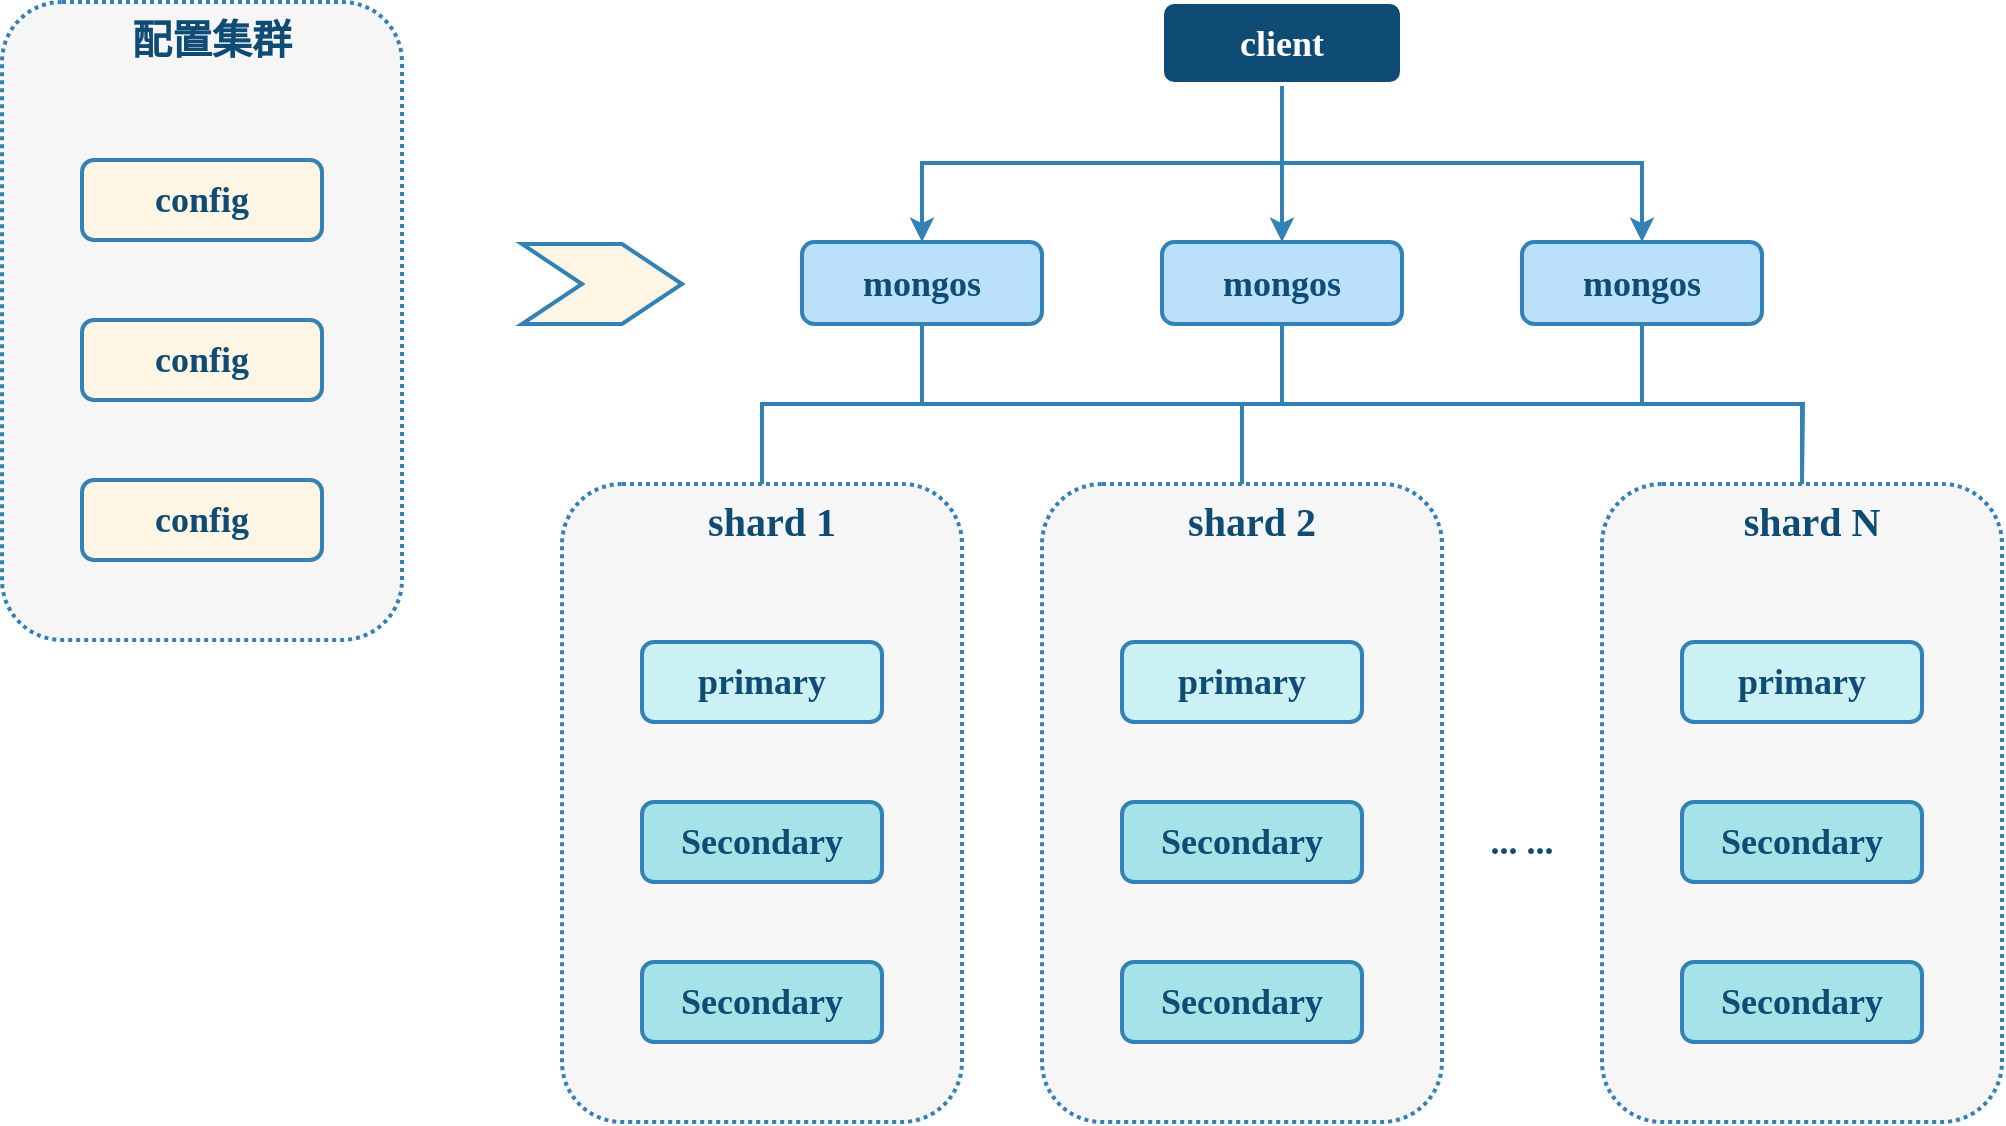 <mxfile compressed="true" version="27.0.9" pages="2"><diagram id="T8LRyA6OH0pvgJejiyML" name="复制/分区架构"><mxGraphModel dx="1213" dy="828" grid="1" gridSize="10" guides="1" tooltips="1" connect="1" arrows="1" fold="1" page="1" pageScale="1" pageWidth="1654" pageHeight="1169" math="0" shadow="0"><root><mxCell id="0"/><mxCell id="1" parent="0"/><mxCell id="1Qmw52Iaw6_vGOLpBFEt-31" value="shard N" style="rounded=1;whiteSpace=wrap;html=1;strokeColor=#3282B8;fillColor=#F6F6F6;fontFamily=Comic Sans MS;fontStyle=1;container=0;fontColor=#0F4C75;shadow=0;fontSize=20;strokeWidth=2;dashed=1;dashPattern=1 1;align=center;verticalAlign=top;spacingLeft=10;" parent="1" vertex="1"><mxGeometry x="1240" y="481" width="200" height="319" as="geometry"/></mxCell><mxCell id="1Qmw52Iaw6_vGOLpBFEt-30" value="shard 2" style="rounded=1;whiteSpace=wrap;html=1;strokeColor=#3282B8;fillColor=#F6F6F6;fontFamily=Comic Sans MS;fontStyle=1;container=0;fontColor=#0F4C75;shadow=0;fontSize=20;strokeWidth=2;dashed=1;dashPattern=1 1;align=center;verticalAlign=top;spacingLeft=10;" parent="1" vertex="1"><mxGeometry x="960" y="481" width="200" height="319" as="geometry"/></mxCell><mxCell id="1Qmw52Iaw6_vGOLpBFEt-29" value="shard 1" style="rounded=1;whiteSpace=wrap;html=1;strokeColor=#3282B8;fillColor=#F6F6F6;fontFamily=Comic Sans MS;fontStyle=1;container=0;fontColor=#0F4C75;shadow=0;fontSize=20;strokeWidth=2;dashed=1;dashPattern=1 1;align=center;verticalAlign=top;spacingLeft=10;" parent="1" vertex="1"><mxGeometry x="720" y="481" width="200" height="319" as="geometry"/></mxCell><mxCell id="1Qmw52Iaw6_vGOLpBFEt-6" value="&lt;div&gt;primary&lt;/div&gt;" style="rounded=1;whiteSpace=wrap;html=1;fontFamily=Comic Sans MS;fontStyle=1;labelBackgroundColor=none;fillColor=#CBF1F5;strokeColor=#3282B8;fontColor=#0F4C75;shadow=0;container=0;fontSize=18;verticalAlign=middle;strokeWidth=2;" parent="1" vertex="1"><mxGeometry x="760" y="560" width="120" height="40" as="geometry"/></mxCell><mxCell id="1Qmw52Iaw6_vGOLpBFEt-7" value="Secondary" style="rounded=1;whiteSpace=wrap;html=1;fontFamily=Comic Sans MS;fontStyle=1;labelBackgroundColor=none;fillColor=#A6E3E9;strokeColor=#3282B8;fontColor=#0F4C75;shadow=0;container=0;fontSize=18;verticalAlign=middle;strokeWidth=2;" parent="1" vertex="1"><mxGeometry x="760" y="640" width="120" height="40" as="geometry"/></mxCell><mxCell id="1Qmw52Iaw6_vGOLpBFEt-8" value="&lt;div&gt;Secondary&lt;/div&gt;" style="rounded=1;whiteSpace=wrap;html=1;fontFamily=Comic Sans MS;fontStyle=1;labelBackgroundColor=none;fillColor=#A6E3E9;strokeColor=#3282B8;fontColor=#0F4C75;shadow=0;container=0;fontSize=18;verticalAlign=middle;strokeWidth=2;" parent="1" vertex="1"><mxGeometry x="760" y="720" width="120" height="40" as="geometry"/></mxCell><mxCell id="1Qmw52Iaw6_vGOLpBFEt-9" value="primary" style="rounded=1;whiteSpace=wrap;html=1;fontFamily=Comic Sans MS;fontStyle=1;labelBackgroundColor=none;fillColor=#CBF1F5;strokeColor=#3282B8;fontColor=#0F4C75;shadow=0;container=0;fontSize=18;verticalAlign=middle;strokeWidth=2;" parent="1" vertex="1"><mxGeometry x="1000" y="560" width="120" height="40" as="geometry"/></mxCell><mxCell id="1Qmw52Iaw6_vGOLpBFEt-10" value="Secondary" style="rounded=1;whiteSpace=wrap;html=1;fontFamily=Comic Sans MS;fontStyle=1;labelBackgroundColor=none;fillColor=#A6E3E9;strokeColor=#3282B8;fontColor=#0F4C75;shadow=0;container=0;fontSize=18;verticalAlign=middle;strokeWidth=2;" parent="1" vertex="1"><mxGeometry x="1000" y="640" width="120" height="40" as="geometry"/></mxCell><mxCell id="1Qmw52Iaw6_vGOLpBFEt-11" value="&lt;div&gt;Secondary&lt;/div&gt;" style="rounded=1;whiteSpace=wrap;html=1;fontFamily=Comic Sans MS;fontStyle=1;labelBackgroundColor=none;fillColor=#A6E3E9;strokeColor=#3282B8;fontColor=#0F4C75;shadow=0;container=0;fontSize=18;verticalAlign=middle;strokeWidth=2;" parent="1" vertex="1"><mxGeometry x="1000" y="720" width="120" height="40" as="geometry"/></mxCell><mxCell id="1Qmw52Iaw6_vGOLpBFEt-12" value="primary" style="rounded=1;whiteSpace=wrap;html=1;fontFamily=Comic Sans MS;fontStyle=1;labelBackgroundColor=none;fillColor=#CBF1F5;strokeColor=#3282B8;fontColor=#0F4C75;shadow=0;container=0;fontSize=18;verticalAlign=middle;strokeWidth=2;" parent="1" vertex="1"><mxGeometry x="1280" y="560" width="120" height="40" as="geometry"/></mxCell><mxCell id="1Qmw52Iaw6_vGOLpBFEt-13" value="Secondary" style="rounded=1;whiteSpace=wrap;html=1;fontFamily=Comic Sans MS;fontStyle=1;labelBackgroundColor=none;fillColor=#A6E3E9;strokeColor=#3282B8;fontColor=#0F4C75;shadow=0;container=0;fontSize=18;verticalAlign=middle;strokeWidth=2;" parent="1" vertex="1"><mxGeometry x="1280" y="640" width="120" height="40" as="geometry"/></mxCell><mxCell id="1Qmw52Iaw6_vGOLpBFEt-14" value="&lt;div&gt;Secondary&lt;/div&gt;" style="rounded=1;whiteSpace=wrap;html=1;fontFamily=Comic Sans MS;fontStyle=1;labelBackgroundColor=none;fillColor=#A6E3E9;strokeColor=#3282B8;fontColor=#0F4C75;shadow=0;container=0;fontSize=18;verticalAlign=middle;strokeWidth=2;" parent="1" vertex="1"><mxGeometry x="1280" y="720" width="120" height="40" as="geometry"/></mxCell><mxCell id="1Qmw52Iaw6_vGOLpBFEt-20" style="edgeStyle=orthogonalEdgeStyle;rounded=0;orthogonalLoop=1;jettySize=auto;html=1;exitX=0.5;exitY=1;exitDx=0;exitDy=0;strokeWidth=2;strokeColor=#3282B8;endArrow=none;endFill=0;entryX=0.5;entryY=0;entryDx=0;entryDy=0;" parent="1" source="1Qmw52Iaw6_vGOLpBFEt-19" target="1Qmw52Iaw6_vGOLpBFEt-29" edge="1"><mxGeometry relative="1" as="geometry"><mxPoint x="780" y="481" as="targetPoint"/></mxGeometry></mxCell><mxCell id="1Qmw52Iaw6_vGOLpBFEt-21" style="edgeStyle=orthogonalEdgeStyle;shape=connector;rounded=0;orthogonalLoop=1;jettySize=auto;html=1;labelBackgroundColor=default;strokeColor=#3282B8;strokeWidth=2;align=center;verticalAlign=middle;fontFamily=Helvetica;fontSize=11;fontColor=default;endArrow=none;endFill=0;entryX=0.5;entryY=0;entryDx=0;entryDy=0;" parent="1" source="1Qmw52Iaw6_vGOLpBFEt-19" target="1Qmw52Iaw6_vGOLpBFEt-30" edge="1"><mxGeometry relative="1" as="geometry"><mxPoint x="1020.0" y="481" as="targetPoint"/></mxGeometry></mxCell><mxCell id="1Qmw52Iaw6_vGOLpBFEt-22" style="edgeStyle=orthogonalEdgeStyle;shape=connector;rounded=0;orthogonalLoop=1;jettySize=auto;html=1;labelBackgroundColor=default;strokeColor=#3282B8;strokeWidth=2;align=center;verticalAlign=middle;fontFamily=Helvetica;fontSize=11;fontColor=default;endArrow=none;endFill=0;exitX=0.5;exitY=1;exitDx=0;exitDy=0;entryX=0.5;entryY=0;entryDx=0;entryDy=0;" parent="1" source="1Qmw52Iaw6_vGOLpBFEt-19" edge="1"><mxGeometry relative="1" as="geometry"><mxPoint x="1340.0" y="481" as="targetPoint"/></mxGeometry></mxCell><mxCell id="1Qmw52Iaw6_vGOLpBFEt-19" value="mongos" style="rounded=1;whiteSpace=wrap;html=1;fontFamily=Comic Sans MS;fontStyle=1;labelBackgroundColor=none;fillColor=#BBE1FA;strokeColor=#3282B8;fontColor=#0F4C75;shadow=0;container=0;fontSize=18;verticalAlign=middle;strokeWidth=2;" parent="1" vertex="1"><mxGeometry x="1020" y="360" width="120" height="41" as="geometry"/></mxCell><mxCell id="1Qmw52Iaw6_vGOLpBFEt-32" value="&lt;div&gt;... ...&lt;/div&gt;" style="rounded=1;whiteSpace=wrap;html=1;fontFamily=Comic Sans MS;fontStyle=1;labelBackgroundColor=none;fillColor=none;strokeColor=none;fontColor=#0F4C75;shadow=0;container=0;fontSize=18;verticalAlign=middle;strokeWidth=2;" parent="1" vertex="1"><mxGeometry x="1160" y="640" width="80" height="40" as="geometry"/></mxCell><mxCell id="I5cLFi1xUUdKK7niKymm-5" style="edgeStyle=orthogonalEdgeStyle;shape=connector;rounded=0;orthogonalLoop=1;jettySize=auto;html=1;exitX=0.5;exitY=1;exitDx=0;exitDy=0;entryX=0.5;entryY=0;entryDx=0;entryDy=0;labelBackgroundColor=default;strokeColor=#3282B8;strokeWidth=2;align=center;verticalAlign=middle;fontFamily=Helvetica;fontSize=11;fontColor=default;endArrow=none;endFill=0;" parent="1" source="I5cLFi1xUUdKK7niKymm-1" target="1Qmw52Iaw6_vGOLpBFEt-31" edge="1"><mxGeometry relative="1" as="geometry"/></mxCell><mxCell id="I5cLFi1xUUdKK7niKymm-1" value="mongos" style="rounded=1;whiteSpace=wrap;html=1;fontFamily=Comic Sans MS;fontStyle=1;labelBackgroundColor=none;fillColor=#BBE1FA;strokeColor=#3282B8;fontColor=#0F4C75;shadow=0;container=0;fontSize=18;verticalAlign=middle;strokeWidth=2;" parent="1" vertex="1"><mxGeometry x="1200" y="360" width="120" height="41" as="geometry"/></mxCell><mxCell id="I5cLFi1xUUdKK7niKymm-4" style="edgeStyle=orthogonalEdgeStyle;shape=connector;rounded=0;orthogonalLoop=1;jettySize=auto;html=1;entryX=0.5;entryY=0;entryDx=0;entryDy=0;labelBackgroundColor=default;strokeColor=#3282B8;strokeWidth=2;align=center;verticalAlign=middle;fontFamily=Helvetica;fontSize=11;fontColor=default;endArrow=none;endFill=0;" parent="1" source="I5cLFi1xUUdKK7niKymm-2" target="1Qmw52Iaw6_vGOLpBFEt-30" edge="1"><mxGeometry relative="1" as="geometry"/></mxCell><mxCell id="I5cLFi1xUUdKK7niKymm-2" value="mongos" style="rounded=1;whiteSpace=wrap;html=1;fontFamily=Comic Sans MS;fontStyle=1;labelBackgroundColor=none;fillColor=#BBE1FA;strokeColor=#3282B8;fontColor=#0F4C75;shadow=0;container=0;fontSize=18;verticalAlign=middle;strokeWidth=2;" parent="1" vertex="1"><mxGeometry x="840" y="360" width="120" height="41" as="geometry"/></mxCell><mxCell id="I5cLFi1xUUdKK7niKymm-11" value="配置集群" style="rounded=1;whiteSpace=wrap;html=1;strokeColor=#3282B8;fillColor=#F6F6F6;fontFamily=Comic Sans MS;fontStyle=1;container=0;fontColor=#0F4C75;shadow=0;fontSize=20;strokeWidth=2;dashed=1;dashPattern=1 1;align=center;verticalAlign=top;spacingLeft=10;" parent="1" vertex="1"><mxGeometry x="440" y="240" width="200" height="319" as="geometry"/></mxCell><mxCell id="I5cLFi1xUUdKK7niKymm-12" value="&lt;div&gt;config&lt;/div&gt;" style="rounded=1;whiteSpace=wrap;html=1;fontFamily=Comic Sans MS;fontStyle=1;labelBackgroundColor=none;fillColor=#FFF5E4;strokeColor=#3282B8;fontColor=#0F4C75;shadow=0;container=0;fontSize=18;verticalAlign=middle;strokeWidth=2;" parent="1" vertex="1"><mxGeometry x="480" y="319" width="120" height="40" as="geometry"/></mxCell><mxCell id="I5cLFi1xUUdKK7niKymm-13" value="config" style="rounded=1;whiteSpace=wrap;html=1;fontFamily=Comic Sans MS;fontStyle=1;labelBackgroundColor=none;fillColor=#FFF5E4;strokeColor=#3282B8;fontColor=#0F4C75;shadow=0;container=0;fontSize=18;verticalAlign=middle;strokeWidth=2;" parent="1" vertex="1"><mxGeometry x="480" y="399" width="120" height="40" as="geometry"/></mxCell><mxCell id="I5cLFi1xUUdKK7niKymm-14" value="config" style="rounded=1;whiteSpace=wrap;html=1;fontFamily=Comic Sans MS;fontStyle=1;labelBackgroundColor=none;fillColor=#FFF5E4;strokeColor=#3282B8;fontColor=#0F4C75;shadow=0;container=0;fontSize=18;verticalAlign=middle;strokeWidth=2;" parent="1" vertex="1"><mxGeometry x="480" y="479" width="120" height="40" as="geometry"/></mxCell><mxCell id="I5cLFi1xUUdKK7niKymm-20" style="edgeStyle=orthogonalEdgeStyle;shape=connector;rounded=0;orthogonalLoop=1;jettySize=auto;html=1;exitX=0.5;exitY=1;exitDx=0;exitDy=0;labelBackgroundColor=default;strokeColor=#3282B8;strokeWidth=2;align=center;verticalAlign=middle;fontFamily=Comic Sans MS;fontSize=18;fontColor=#0F4C75;endArrow=classic;endFill=1;" parent="1" source="I5cLFi1xUUdKK7niKymm-19" target="1Qmw52Iaw6_vGOLpBFEt-19" edge="1"><mxGeometry relative="1" as="geometry"/></mxCell><mxCell id="I5cLFi1xUUdKK7niKymm-21" style="edgeStyle=orthogonalEdgeStyle;shape=connector;rounded=0;orthogonalLoop=1;jettySize=auto;html=1;entryX=0.5;entryY=0;entryDx=0;entryDy=0;labelBackgroundColor=default;strokeColor=#3282B8;strokeWidth=2;align=center;verticalAlign=middle;fontFamily=Comic Sans MS;fontSize=18;fontColor=#0F4C75;endArrow=classic;endFill=1;exitX=0.5;exitY=1;exitDx=0;exitDy=0;" parent="1" source="I5cLFi1xUUdKK7niKymm-19" target="I5cLFi1xUUdKK7niKymm-1" edge="1"><mxGeometry relative="1" as="geometry"/></mxCell><mxCell id="I5cLFi1xUUdKK7niKymm-22" style="edgeStyle=orthogonalEdgeStyle;shape=connector;rounded=0;orthogonalLoop=1;jettySize=auto;html=1;labelBackgroundColor=default;strokeColor=#3282B8;strokeWidth=2;align=center;verticalAlign=middle;fontFamily=Comic Sans MS;fontSize=18;fontColor=#0F4C75;endArrow=classic;endFill=1;exitX=0.5;exitY=1;exitDx=0;exitDy=0;" parent="1" source="I5cLFi1xUUdKK7niKymm-19" target="I5cLFi1xUUdKK7niKymm-2" edge="1"><mxGeometry relative="1" as="geometry"/></mxCell><mxCell id="I5cLFi1xUUdKK7niKymm-19" value="client" style="rounded=1;whiteSpace=wrap;html=1;fontFamily=Comic Sans MS;fontStyle=1;labelBackgroundColor=none;fillColor=#0F4C75;strokeColor=#FFFFFF;fontColor=#FFFFFF;shadow=0;container=0;fontSize=18;verticalAlign=middle;strokeWidth=2;" parent="1" vertex="1"><mxGeometry x="1020" y="240" width="120" height="41" as="geometry"/></mxCell><mxCell id="I5cLFi1xUUdKK7niKymm-26" value="" style="html=1;shadow=0;dashed=0;align=center;verticalAlign=middle;shape=mxgraph.arrows2.arrow;dy=0;dx=30;notch=30;rounded=1;labelBackgroundColor=none;strokeColor=#3282B8;strokeWidth=2;fontFamily=Comic Sans MS;fontSize=18;fontColor=#0F4C75;fillColor=#FFF5E4;" parent="1" vertex="1"><mxGeometry x="700" y="361" width="80" height="40" as="geometry"/></mxCell></root></mxGraphModel></diagram><diagram name="简单分区架构" id="ZVOdDQ_Ibmx9fpbmANJa"><mxGraphModel dx="2390" dy="1423" grid="1" gridSize="10" guides="1" tooltips="1" connect="1" arrows="1" fold="1" page="1" pageScale="1" pageWidth="1654" pageHeight="1169" math="0" shadow="0"><root><mxCell id="8AvKf0CvgHSeJ9zFMqk5-0"/><mxCell id="8AvKf0CvgHSeJ9zFMqk5-1" parent="8AvKf0CvgHSeJ9zFMqk5-0"/><mxCell id="xv_2rD9MTmyiEzvEpWtl-13" value="Node3" style="rounded=1;whiteSpace=wrap;html=1;strokeColor=#3282B8;fillColor=#F6F6F6;fontFamily=Comic Sans MS;fontStyle=1;container=0;fontColor=#0F4C75;shadow=0;fontSize=20;strokeWidth=2;dashed=1;dashPattern=1 1;align=left;verticalAlign=middle;spacingLeft=10;" vertex="1" parent="8AvKf0CvgHSeJ9zFMqk5-1"><mxGeometry x="360" y="680" width="920" height="160" as="geometry"/></mxCell><mxCell id="xv_2rD9MTmyiEzvEpWtl-12" value="Node2" style="rounded=1;whiteSpace=wrap;html=1;strokeColor=#3282B8;fillColor=#F6F6F6;fontFamily=Comic Sans MS;fontStyle=1;container=0;fontColor=#0F4C75;shadow=0;fontSize=20;strokeWidth=2;dashed=1;dashPattern=1 1;align=left;verticalAlign=middle;spacingLeft=10;" vertex="1" parent="8AvKf0CvgHSeJ9zFMqk5-1"><mxGeometry x="360" y="480" width="920" height="160" as="geometry"/></mxCell><mxCell id="xv_2rD9MTmyiEzvEpWtl-10" value="Node1" style="rounded=1;whiteSpace=wrap;html=1;strokeColor=#3282B8;fillColor=#F6F6F6;fontFamily=Comic Sans MS;fontStyle=1;container=0;fontColor=#0F4C75;shadow=0;fontSize=20;strokeWidth=2;dashed=1;dashPattern=1 1;align=left;verticalAlign=middle;spacingLeft=10;" vertex="1" parent="8AvKf0CvgHSeJ9zFMqk5-1"><mxGeometry x="360" y="280" width="920" height="160" as="geometry"/></mxCell><mxCell id="8AvKf0CvgHSeJ9zFMqk5-6" value="Secondary&lt;br&gt;27010" style="rounded=1;whiteSpace=wrap;html=1;fontFamily=Comic Sans MS;fontStyle=1;labelBackgroundColor=none;fillColor=#A6E3E9;strokeColor=#3282B8;fontColor=#0F4C75;shadow=0;container=0;fontSize=18;verticalAlign=middle;strokeWidth=2;" vertex="1" parent="8AvKf0CvgHSeJ9zFMqk5-1"><mxGeometry x="480" y="520" width="160" height="80" as="geometry"/></mxCell><mxCell id="xv_2rD9MTmyiEzvEpWtl-0" value="&lt;div&gt;primary&lt;/div&gt;&lt;div&gt;27010&lt;/div&gt;" style="rounded=1;whiteSpace=wrap;html=1;fontFamily=Comic Sans MS;fontStyle=1;labelBackgroundColor=none;fillColor=#CBF1F5;strokeColor=#3282B8;fontColor=#0F4C75;shadow=0;container=0;fontSize=18;verticalAlign=middle;strokeWidth=2;" vertex="1" parent="8AvKf0CvgHSeJ9zFMqk5-1"><mxGeometry x="480" y="320" width="160" height="80" as="geometry"/></mxCell><mxCell id="xv_2rD9MTmyiEzvEpWtl-2" value="&lt;div&gt;primary&lt;/div&gt;&lt;div&gt;27011&lt;/div&gt;" style="rounded=1;whiteSpace=wrap;html=1;fontFamily=Comic Sans MS;fontStyle=1;labelBackgroundColor=none;fillColor=#CBF1F5;strokeColor=#3282B8;fontColor=#0F4C75;shadow=0;container=0;fontSize=18;verticalAlign=middle;strokeWidth=2;" vertex="1" parent="8AvKf0CvgHSeJ9zFMqk5-1"><mxGeometry x="680" y="320" width="160" height="80" as="geometry"/></mxCell><mxCell id="xv_2rD9MTmyiEzvEpWtl-3" value="Secondary&lt;br&gt;27011" style="rounded=1;whiteSpace=wrap;html=1;fontFamily=Comic Sans MS;fontStyle=1;labelBackgroundColor=none;fillColor=#A6E3E9;strokeColor=#3282B8;fontColor=#0F4C75;shadow=0;container=0;fontSize=18;verticalAlign=middle;strokeWidth=2;" vertex="1" parent="8AvKf0CvgHSeJ9zFMqk5-1"><mxGeometry x="680" y="520" width="160" height="80" as="geometry"/></mxCell><mxCell id="xv_2rD9MTmyiEzvEpWtl-4" value="Secondary&lt;br&gt;27010" style="rounded=1;whiteSpace=wrap;html=1;fontFamily=Comic Sans MS;fontStyle=1;labelBackgroundColor=none;fillColor=#A6E3E9;strokeColor=#3282B8;fontColor=#0F4C75;shadow=0;container=0;fontSize=18;verticalAlign=middle;strokeWidth=2;" vertex="1" parent="8AvKf0CvgHSeJ9zFMqk5-1"><mxGeometry x="480" y="720" width="160" height="80" as="geometry"/></mxCell><mxCell id="xv_2rD9MTmyiEzvEpWtl-5" value="Secondary&lt;br&gt;27011" style="rounded=1;whiteSpace=wrap;html=1;fontFamily=Comic Sans MS;fontStyle=1;labelBackgroundColor=none;fillColor=#A6E3E9;strokeColor=#3282B8;fontColor=#0F4C75;shadow=0;container=0;fontSize=18;verticalAlign=middle;strokeWidth=2;" vertex="1" parent="8AvKf0CvgHSeJ9zFMqk5-1"><mxGeometry x="680" y="720" width="160" height="80" as="geometry"/></mxCell><mxCell id="xv_2rD9MTmyiEzvEpWtl-7" value="config1&lt;br&gt;27019" style="rounded=1;whiteSpace=wrap;html=1;fontFamily=Comic Sans MS;fontStyle=1;labelBackgroundColor=none;fillColor=#FFF5E4;strokeColor=#3282B8;fontColor=#0F4C75;shadow=0;container=0;fontSize=18;verticalAlign=middle;strokeWidth=2;" vertex="1" parent="8AvKf0CvgHSeJ9zFMqk5-1"><mxGeometry x="880" y="320" width="160" height="80" as="geometry"/></mxCell><mxCell id="xv_2rD9MTmyiEzvEpWtl-8" value="config2&lt;br style=&quot;border-color: var(--border-color);&quot;&gt;27019" style="rounded=1;whiteSpace=wrap;html=1;fontFamily=Comic Sans MS;fontStyle=1;labelBackgroundColor=none;fillColor=#FFF5E4;strokeColor=#3282B8;fontColor=#0F4C75;shadow=0;container=0;fontSize=18;verticalAlign=middle;strokeWidth=2;" vertex="1" parent="8AvKf0CvgHSeJ9zFMqk5-1"><mxGeometry x="880" y="520" width="160" height="80" as="geometry"/></mxCell><mxCell id="xv_2rD9MTmyiEzvEpWtl-9" value="config3&lt;br style=&quot;border-color: var(--border-color);&quot;&gt;27019" style="rounded=1;whiteSpace=wrap;html=1;fontFamily=Comic Sans MS;fontStyle=1;labelBackgroundColor=none;fillColor=#FFF5E4;strokeColor=#3282B8;fontColor=#0F4C75;shadow=0;container=0;fontSize=18;verticalAlign=middle;strokeWidth=2;" vertex="1" parent="8AvKf0CvgHSeJ9zFMqk5-1"><mxGeometry x="880" y="720" width="160" height="80" as="geometry"/></mxCell><mxCell id="xv_2rD9MTmyiEzvEpWtl-11" value="mongos&lt;br&gt;27017" style="rounded=1;whiteSpace=wrap;html=1;fontFamily=Comic Sans MS;fontStyle=1;labelBackgroundColor=none;fillColor=#BBE1FA;strokeColor=#3282B8;fontColor=#0F4C75;shadow=0;container=0;fontSize=18;verticalAlign=middle;strokeWidth=2;" vertex="1" parent="8AvKf0CvgHSeJ9zFMqk5-1"><mxGeometry x="1080" y="320" width="160" height="80" as="geometry"/></mxCell></root></mxGraphModel></diagram></mxfile>